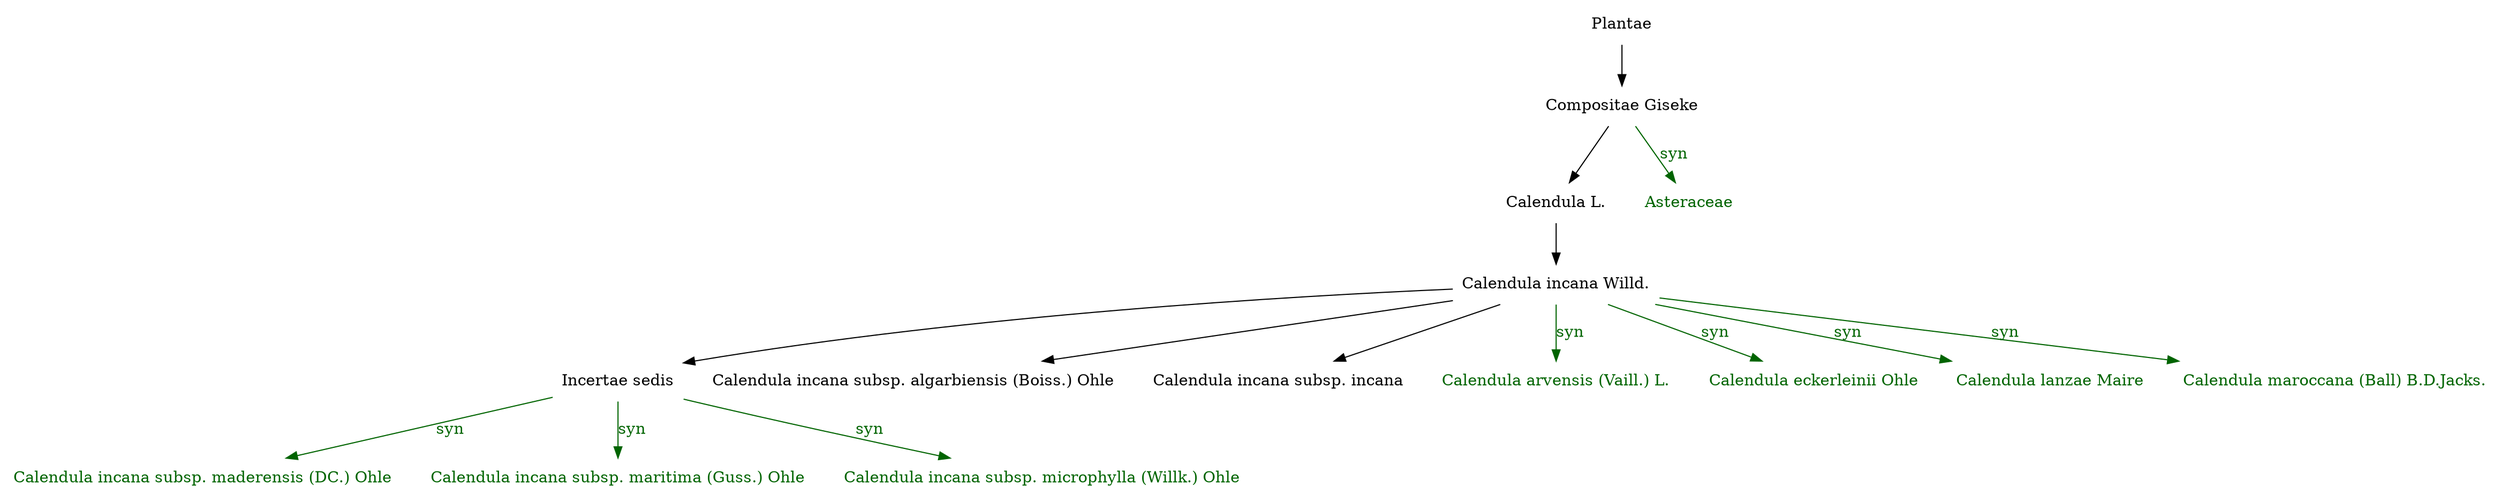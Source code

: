 digraph G {
  node [shape=plaintext]

  n0  [label="Plantae"]
  n0 -> n1
  n1  [label="Compositae Giseke"]
  n1 -> n3
  n2  [label="Asteraceae", fontcolor=darkgreen]
  n1 -> n2  [color=darkgreen, fontcolor=darkgreen, label=syn]
  n3  [label="Calendula L."]
  n3 -> n4
  n4  [label="Calendula incana Willd."]
  n4 -> n14
  n4 -> n10
  n4 -> n9
  n8  [label="Calendula arvensis (Vaill.) L.", fontcolor=darkgreen]
  n4 -> n8  [color=darkgreen, fontcolor=darkgreen, label=syn]
  n5  [label="Calendula eckerleinii Ohle", fontcolor=darkgreen]
  n4 -> n5  [color=darkgreen, fontcolor=darkgreen, label=syn]
  n6  [label="Calendula lanzae Maire", fontcolor=darkgreen]
  n4 -> n6  [color=darkgreen, fontcolor=darkgreen, label=syn]
  n7  [label="Calendula maroccana (Ball) B.D.Jacks.", fontcolor=darkgreen]
  n4 -> n7  [color=darkgreen, fontcolor=darkgreen, label=syn]
  n10  [label="Calendula incana subsp. algarbiensis (Boiss.) Ohle"]
  n9  [label="Calendula incana subsp. incana"]
  n14  [label="Incertae sedis"]
  n11  [label="Calendula incana subsp. maderensis (DC.) Ohle", fontcolor=darkgreen]
  n14 -> n11  [color=darkgreen, fontcolor=darkgreen, label=syn]
  n12  [label="Calendula incana subsp. maritima (Guss.) Ohle", fontcolor=darkgreen]
  n14 -> n12  [color=darkgreen, fontcolor=darkgreen, label=syn]
  n13  [label="Calendula incana subsp. microphylla (Willk.) Ohle", fontcolor=darkgreen]
  n14 -> n13  [color=darkgreen, fontcolor=darkgreen, label=syn]
}

